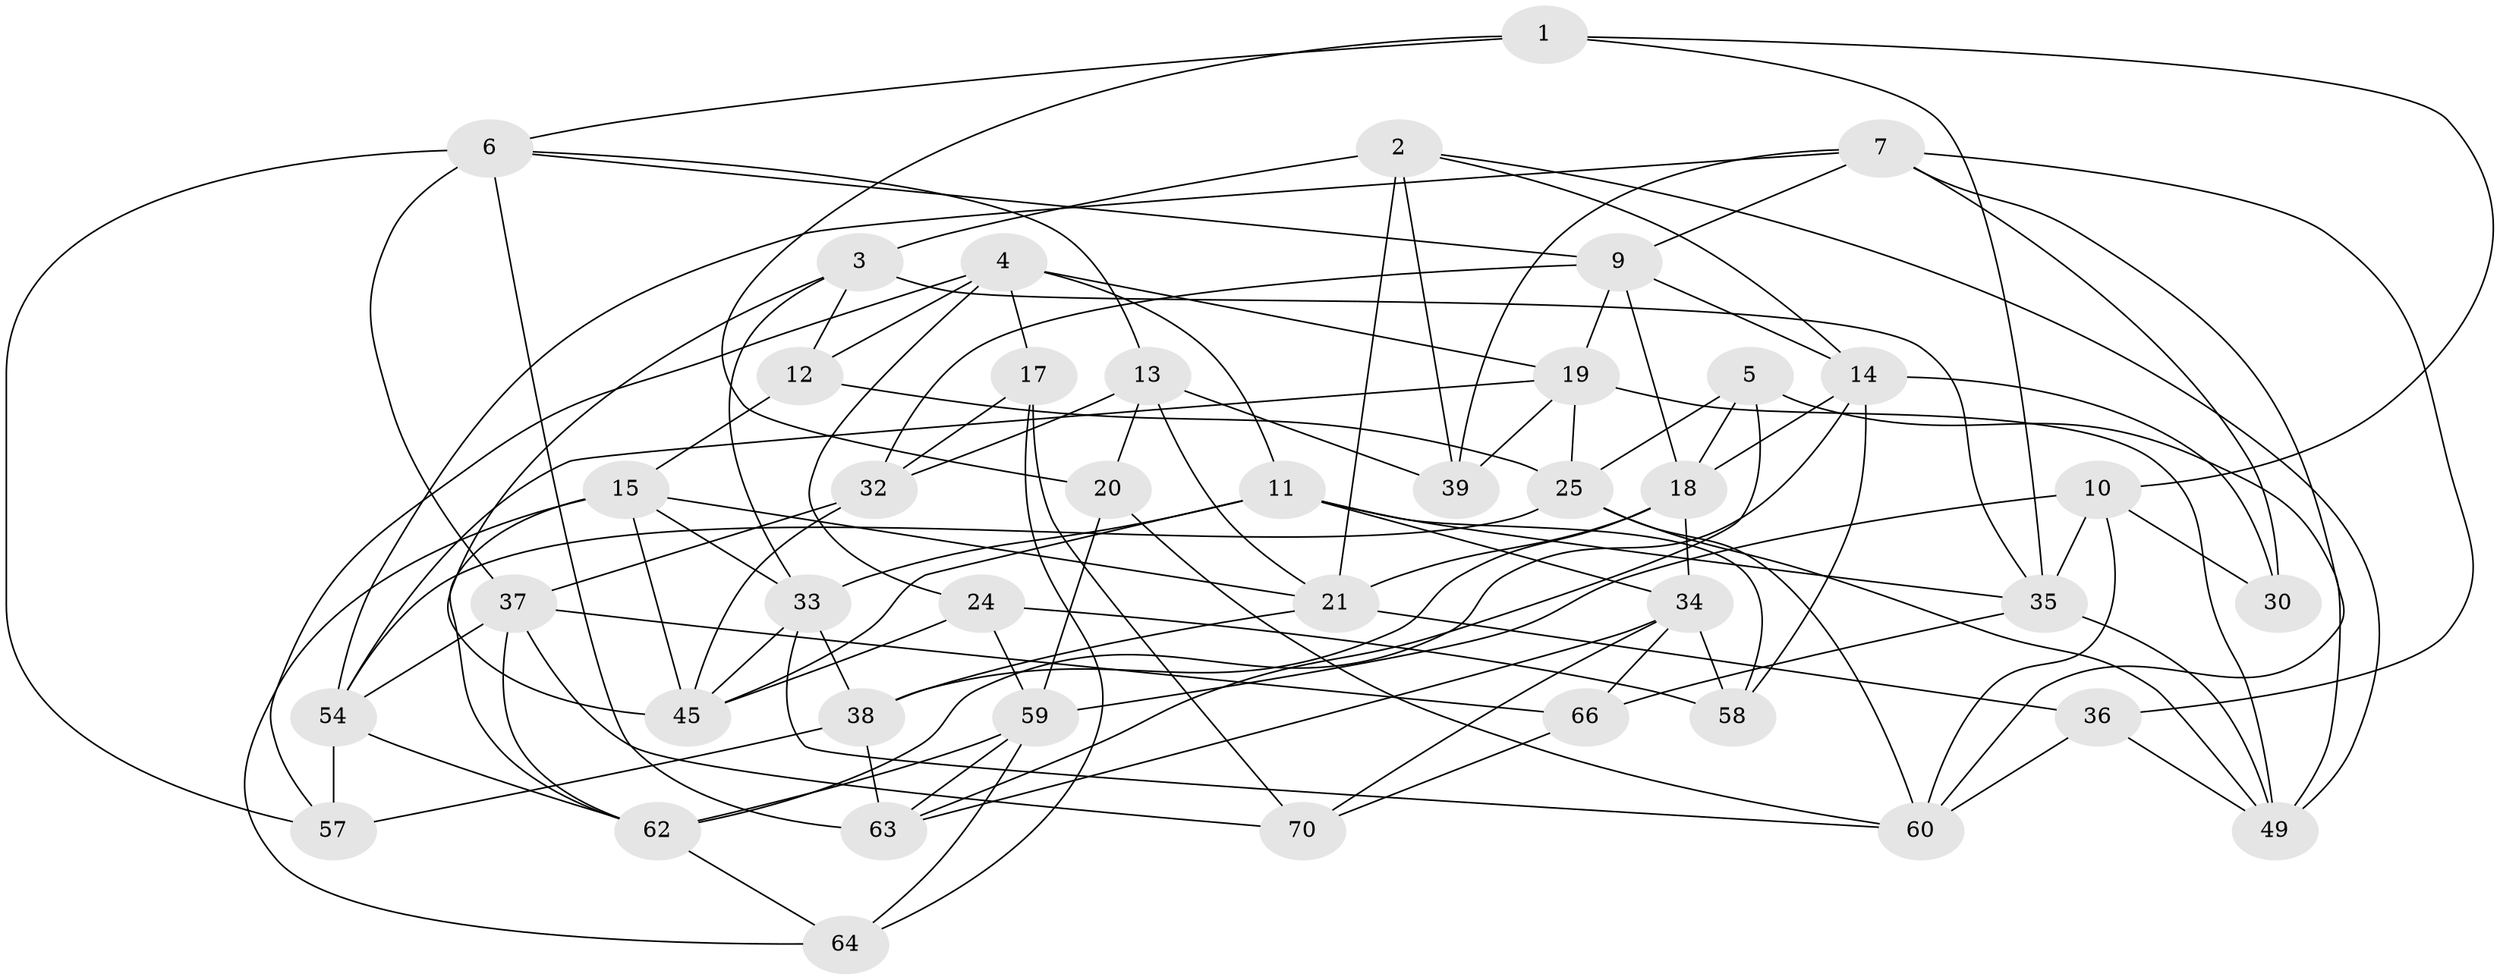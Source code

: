// original degree distribution, {4: 1.0}
// Generated by graph-tools (version 1.1) at 2025/11/02/27/25 16:11:44]
// undirected, 42 vertices, 108 edges
graph export_dot {
graph [start="1"]
  node [color=gray90,style=filled];
  1;
  2 [super="+16"];
  3 [super="+26"];
  4 [super="+8"];
  5;
  6 [super="+22"];
  7 [super="+28"];
  9 [super="+43"];
  10 [super="+31"];
  11 [super="+27"];
  12;
  13 [super="+47"];
  14 [super="+46"];
  15 [super="+29"];
  17;
  18 [super="+51"];
  19 [super="+23"];
  20;
  21 [super="+61"];
  24;
  25 [super="+40"];
  30;
  32 [super="+42"];
  33 [super="+53"];
  34 [super="+56"];
  35 [super="+48"];
  36;
  37 [super="+41"];
  38 [super="+44"];
  39;
  45 [super="+50"];
  49 [super="+52"];
  54 [super="+55"];
  57;
  58;
  59 [super="+69"];
  60 [super="+68"];
  62 [super="+65"];
  63 [super="+67"];
  64;
  66;
  70;
  1 -- 35;
  1 -- 6;
  1 -- 20;
  1 -- 10;
  2 -- 49;
  2 -- 39;
  2 -- 21;
  2 -- 14;
  2 -- 3 [weight=2];
  3 -- 35;
  3 -- 45;
  3 -- 12;
  3 -- 33;
  4 -- 17;
  4 -- 24;
  4 -- 12;
  4 -- 57;
  4 -- 19;
  4 -- 11;
  5 -- 25;
  5 -- 63;
  5 -- 49;
  5 -- 18;
  6 -- 63;
  6 -- 37;
  6 -- 57;
  6 -- 13;
  6 -- 9;
  7 -- 9;
  7 -- 39;
  7 -- 60;
  7 -- 36;
  7 -- 30;
  7 -- 54;
  9 -- 14;
  9 -- 32;
  9 -- 19;
  9 -- 18;
  10 -- 60;
  10 -- 30 [weight=2];
  10 -- 59;
  10 -- 35;
  11 -- 33;
  11 -- 58;
  11 -- 35;
  11 -- 34;
  11 -- 45;
  12 -- 25;
  12 -- 15;
  13 -- 32 [weight=2];
  13 -- 20;
  13 -- 21;
  13 -- 39;
  14 -- 18;
  14 -- 58;
  14 -- 30;
  14 -- 62;
  15 -- 33;
  15 -- 45;
  15 -- 21;
  15 -- 64;
  15 -- 62;
  17 -- 64;
  17 -- 70;
  17 -- 32;
  18 -- 34;
  18 -- 38;
  18 -- 21;
  19 -- 49;
  19 -- 39;
  19 -- 25;
  19 -- 54;
  20 -- 59;
  20 -- 60;
  21 -- 36;
  21 -- 38;
  24 -- 58;
  24 -- 45;
  24 -- 59;
  25 -- 49;
  25 -- 54;
  25 -- 60;
  32 -- 45;
  32 -- 37;
  33 -- 60;
  33 -- 45;
  33 -- 38;
  34 -- 58;
  34 -- 63;
  34 -- 66;
  34 -- 70;
  35 -- 66;
  35 -- 49;
  36 -- 60;
  36 -- 49;
  37 -- 66;
  37 -- 62;
  37 -- 70;
  37 -- 54;
  38 -- 57;
  38 -- 63 [weight=2];
  54 -- 62;
  54 -- 57;
  59 -- 64;
  59 -- 62;
  59 -- 63;
  62 -- 64;
  66 -- 70;
}
